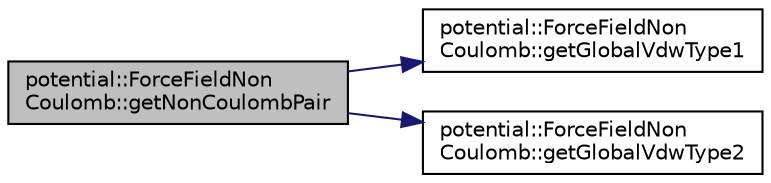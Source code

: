 digraph "potential::ForceFieldNonCoulomb::getNonCoulombPair"
{
 // LATEX_PDF_SIZE
  edge [fontname="Helvetica",fontsize="10",labelfontname="Helvetica",labelfontsize="10"];
  node [fontname="Helvetica",fontsize="10",shape=record];
  rankdir="LR";
  Node1 [label="potential::ForceFieldNon\lCoulomb::getNonCoulombPair",height=0.2,width=0.4,color="black", fillcolor="grey75", style="filled", fontcolor="black",tooltip="gets a shared pointer to a NonCoulombPair object"];
  Node1 -> Node2 [color="midnightblue",fontsize="10",style="solid",fontname="Helvetica"];
  Node2 [label="potential::ForceFieldNon\lCoulomb::getGlobalVdwType1",height=0.2,width=0.4,color="black", fillcolor="white", style="filled",URL="$classpotential_1_1ForceFieldNonCoulomb.html#a73209664120ac6b4f27a07f1e749d527",tooltip=" "];
  Node1 -> Node3 [color="midnightblue",fontsize="10",style="solid",fontname="Helvetica"];
  Node3 [label="potential::ForceFieldNon\lCoulomb::getGlobalVdwType2",height=0.2,width=0.4,color="black", fillcolor="white", style="filled",URL="$classpotential_1_1ForceFieldNonCoulomb.html#a04cd9277fb3a51b85c4e131406fbc300",tooltip=" "];
}
